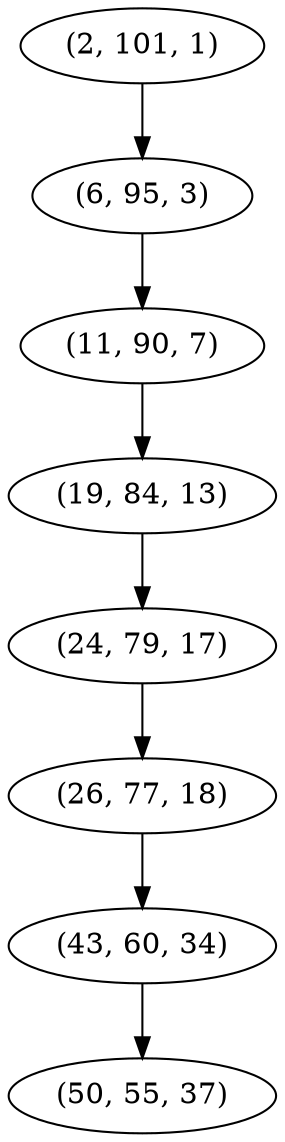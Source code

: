 digraph tree {
    "(2, 101, 1)";
    "(6, 95, 3)";
    "(11, 90, 7)";
    "(19, 84, 13)";
    "(24, 79, 17)";
    "(26, 77, 18)";
    "(43, 60, 34)";
    "(50, 55, 37)";
    "(2, 101, 1)" -> "(6, 95, 3)";
    "(6, 95, 3)" -> "(11, 90, 7)";
    "(11, 90, 7)" -> "(19, 84, 13)";
    "(19, 84, 13)" -> "(24, 79, 17)";
    "(24, 79, 17)" -> "(26, 77, 18)";
    "(26, 77, 18)" -> "(43, 60, 34)";
    "(43, 60, 34)" -> "(50, 55, 37)";
}
